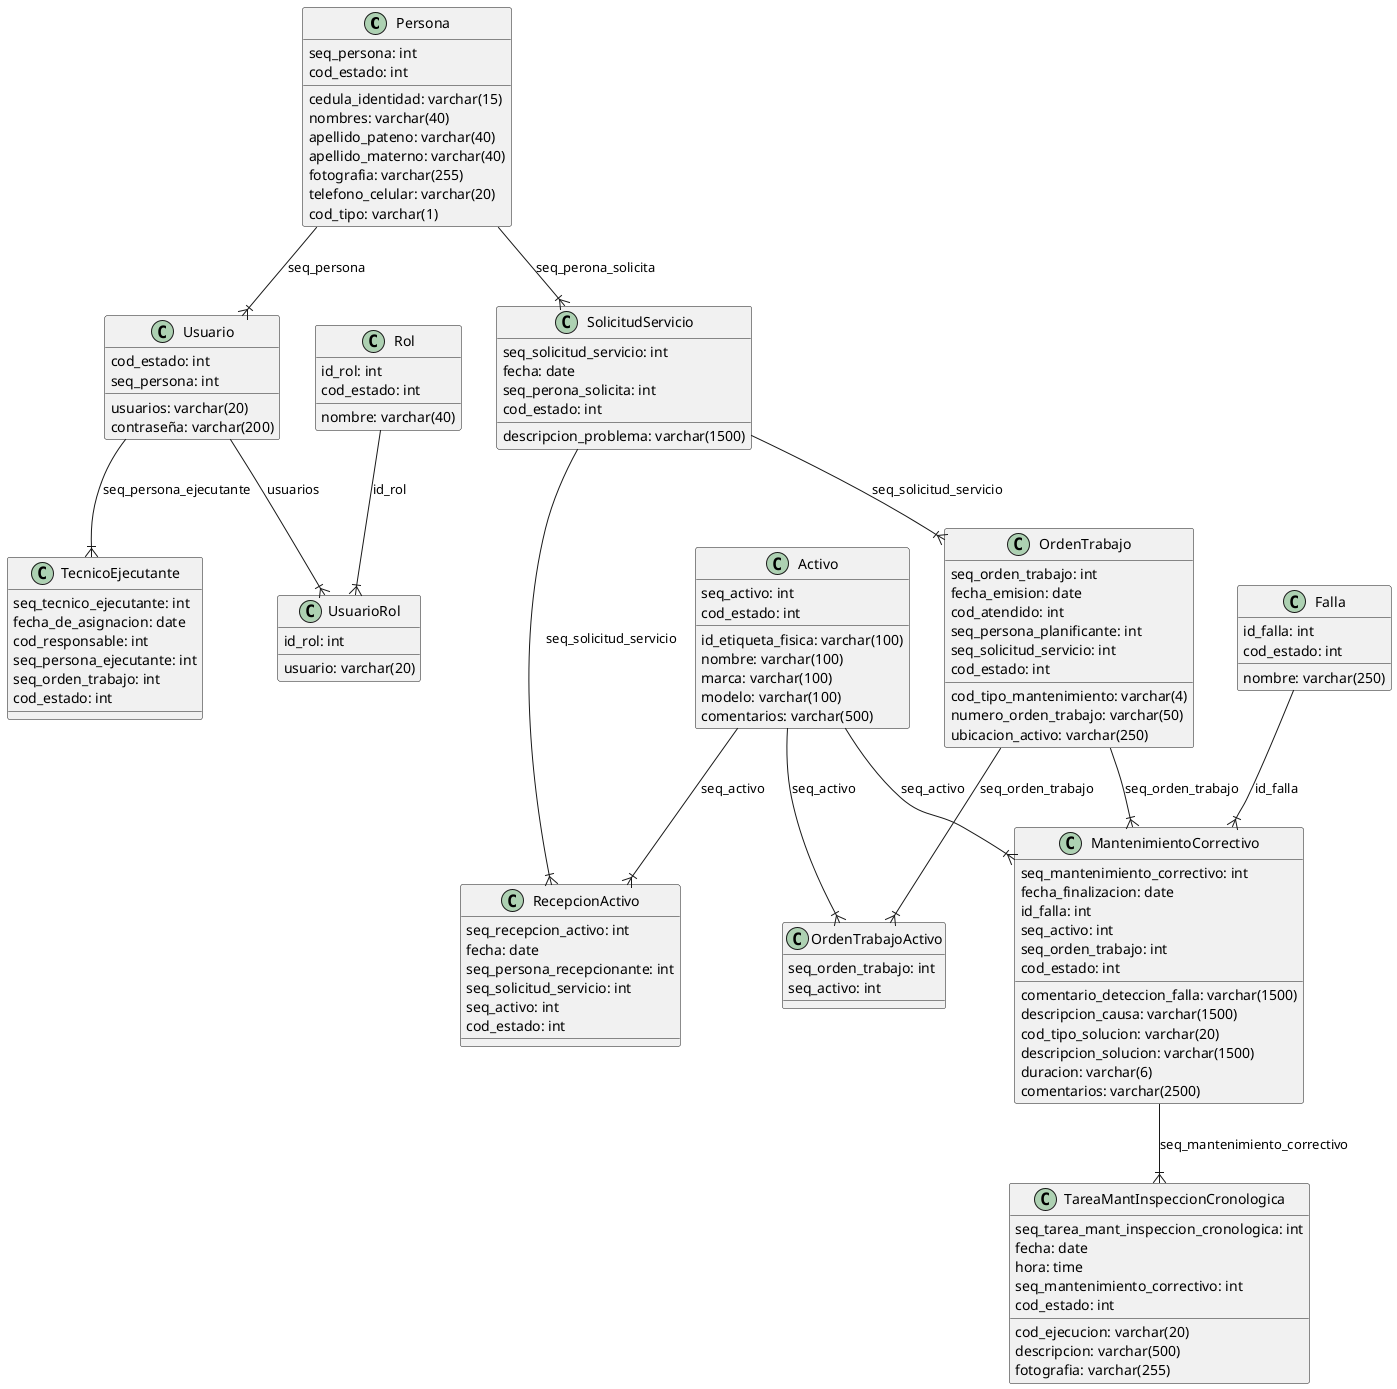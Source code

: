 @startuml proyecto2023

!define ENTITY class

ENTITY Persona {
  seq_persona: int
  cedula_identidad: varchar(15)
  nombres: varchar(40)
  apellido_pateno: varchar(40)
  apellido_materno: varchar(40)
  fotografia: varchar(255)
  telefono_celular: varchar(20)
  cod_tipo: varchar(1)
  cod_estado: int
}

ENTITY Usuario {
  usuarios: varchar(20)
  contraseña: varchar(200)
  cod_estado: int
  seq_persona: int
}

ENTITY Rol {
  id_rol: int
  nombre: varchar(40)
  cod_estado: int
}

ENTITY UsuarioRol {
  usuario: varchar(20)
  id_rol: int
}

ENTITY Falla {
  id_falla: int
  nombre: varchar(250)
  cod_estado: int
}

ENTITY SolicitudServicio {
  seq_solicitud_servicio: int
  fecha: date
  descripcion_problema: varchar(1500)
  seq_perona_solicita: int
  cod_estado: int
}

ENTITY Activo {
  seq_activo: int
  id_etiqueta_fisica: varchar(100)
  nombre: varchar(100)
  marca: varchar(100)
  modelo: varchar(100)
  comentarios: varchar(500)
  cod_estado: int
}

ENTITY RecepcionActivo {
  seq_recepcion_activo: int
  fecha: date
  seq_persona_recepcionante: int
  seq_solicitud_servicio: int
  seq_activo: int
  cod_estado: int
}

ENTITY OrdenTrabajo {
  seq_orden_trabajo: int
  cod_tipo_mantenimiento: varchar(4)
  numero_orden_trabajo: varchar(50)
  fecha_emision: date
  ubicacion_activo: varchar(250)
  cod_atendido: int
  seq_persona_planificante: int
  seq_solicitud_servicio: int
  cod_estado: int
}

ENTITY OrdenTrabajoActivo {
  seq_orden_trabajo: int
  seq_activo: int
}

ENTITY MantenimientoCorrectivo {
  seq_mantenimiento_correctivo: int
  fecha_finalizacion: date
  id_falla: int
  comentario_deteccion_falla: varchar(1500)
  descripcion_causa: varchar(1500)
  cod_tipo_solucion: varchar(20)
  descripcion_solucion: varchar(1500)
  duracion: varchar(6)
  comentarios: varchar(2500)
  seq_activo: int
  seq_orden_trabajo: int
  cod_estado: int
}

ENTITY TecnicoEjecutante {
  seq_tecnico_ejecutante: int
  fecha_de_asignacion: date
  cod_responsable: int
  seq_persona_ejecutante: int
  seq_orden_trabajo: int
  cod_estado: int
}

ENTITY TareaMantInspeccionCronologica {
  seq_tarea_mant_inspeccion_cronologica: int
  cod_ejecucion: varchar(20)
  fecha: date
  hora: time
  descripcion: varchar(500)
  fotografia: varchar(255)
  seq_mantenimiento_correctivo: int
  cod_estado: int
}

Persona --|{ Usuario : seq_persona
Usuario --|{ UsuarioRol : usuarios
Rol --|{ UsuarioRol : id_rol
Usuario --|{ TecnicoEjecutante : seq_persona_ejecutante
Persona --|{ SolicitudServicio : seq_perona_solicita
SolicitudServicio --|{ OrdenTrabajo : seq_solicitud_servicio
OrdenTrabajo --|{ OrdenTrabajoActivo : seq_orden_trabajo
Activo --|{ RecepcionActivo : seq_activo
SolicitudServicio --|{ RecepcionActivo : seq_solicitud_servicio
Activo --|{ OrdenTrabajoActivo : seq_activo
OrdenTrabajo --|{ MantenimientoCorrectivo : seq_orden_trabajo
Activo --|{ MantenimientoCorrectivo : seq_activo
MantenimientoCorrectivo --|{ TareaMantInspeccionCronologica : seq_mantenimiento_correctivo

Falla --|{ MantenimientoCorrectivo : id_falla

@enduml